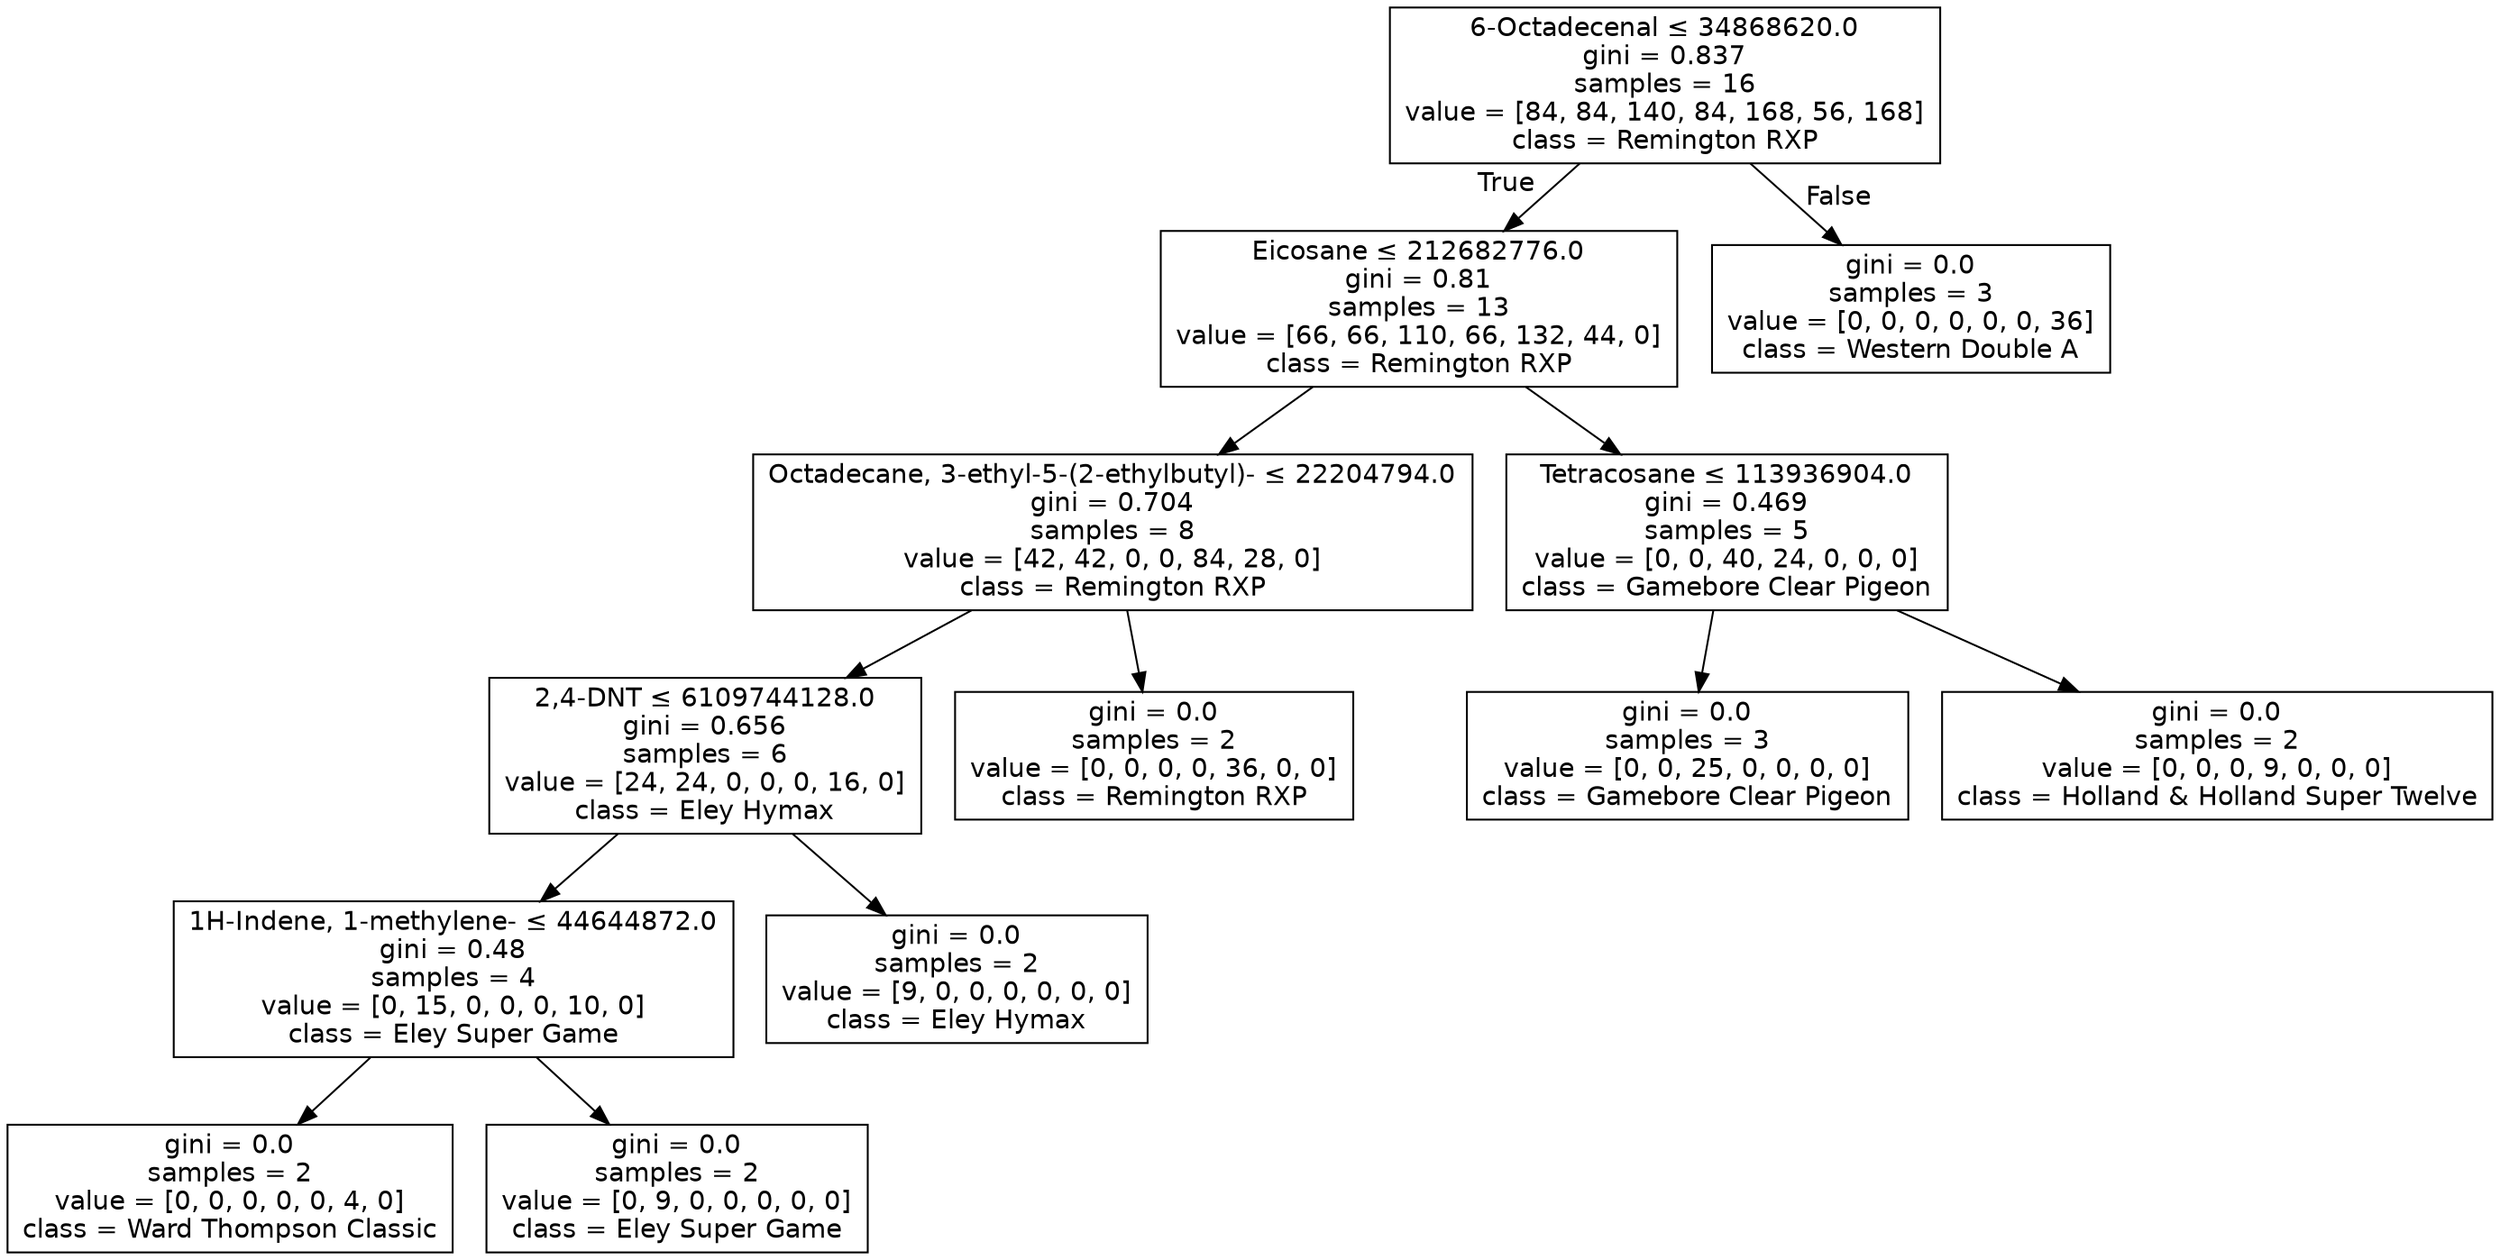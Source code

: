 digraph Tree {
node [shape=box, fontname="helvetica"] ;
edge [fontname="helvetica"] ;
0 [label=<6-Octadecenal &le; 34868620.0<br/>gini = 0.837<br/>samples = 16<br/>value = [84, 84, 140, 84, 168, 56, 168]<br/>class = Remington RXP>] ;
1 [label=<Eicosane &le; 212682776.0<br/>gini = 0.81<br/>samples = 13<br/>value = [66, 66, 110, 66, 132, 44, 0]<br/>class = Remington RXP>] ;
0 -> 1 [labeldistance=2.5, labelangle=45, headlabel="True"] ;
2 [label=<Octadecane, 3-ethyl-5-(2-ethylbutyl)- &le; 22204794.0<br/>gini = 0.704<br/>samples = 8<br/>value = [42, 42, 0, 0, 84, 28, 0]<br/>class = Remington RXP>] ;
1 -> 2 ;
3 [label=<2,4-DNT &le; 6109744128.0<br/>gini = 0.656<br/>samples = 6<br/>value = [24, 24, 0, 0, 0, 16, 0]<br/>class = Eley Hymax>] ;
2 -> 3 ;
4 [label=<1H-Indene, 1-methylene- &le; 44644872.0<br/>gini = 0.48<br/>samples = 4<br/>value = [0, 15, 0, 0, 0, 10, 0]<br/>class = Eley Super Game>] ;
3 -> 4 ;
5 [label=<gini = 0.0<br/>samples = 2<br/>value = [0, 0, 0, 0, 0, 4, 0]<br/>class = Ward Thompson Classic>] ;
4 -> 5 ;
6 [label=<gini = 0.0<br/>samples = 2<br/>value = [0, 9, 0, 0, 0, 0, 0]<br/>class = Eley Super Game>] ;
4 -> 6 ;
7 [label=<gini = 0.0<br/>samples = 2<br/>value = [9, 0, 0, 0, 0, 0, 0]<br/>class = Eley Hymax>] ;
3 -> 7 ;
8 [label=<gini = 0.0<br/>samples = 2<br/>value = [0, 0, 0, 0, 36, 0, 0]<br/>class = Remington RXP>] ;
2 -> 8 ;
9 [label=<Tetracosane &le; 113936904.0<br/>gini = 0.469<br/>samples = 5<br/>value = [0, 0, 40, 24, 0, 0, 0]<br/>class = Gamebore Clear Pigeon>] ;
1 -> 9 ;
10 [label=<gini = 0.0<br/>samples = 3<br/>value = [0, 0, 25, 0, 0, 0, 0]<br/>class = Gamebore Clear Pigeon>] ;
9 -> 10 ;
11 [label=<gini = 0.0<br/>samples = 2<br/>value = [0, 0, 0, 9, 0, 0, 0]<br/>class = Holland &amp; Holland Super Twelve>] ;
9 -> 11 ;
12 [label=<gini = 0.0<br/>samples = 3<br/>value = [0, 0, 0, 0, 0, 0, 36]<br/>class = Western Double A>] ;
0 -> 12 [labeldistance=2.5, labelangle=-45, headlabel="False"] ;
}
